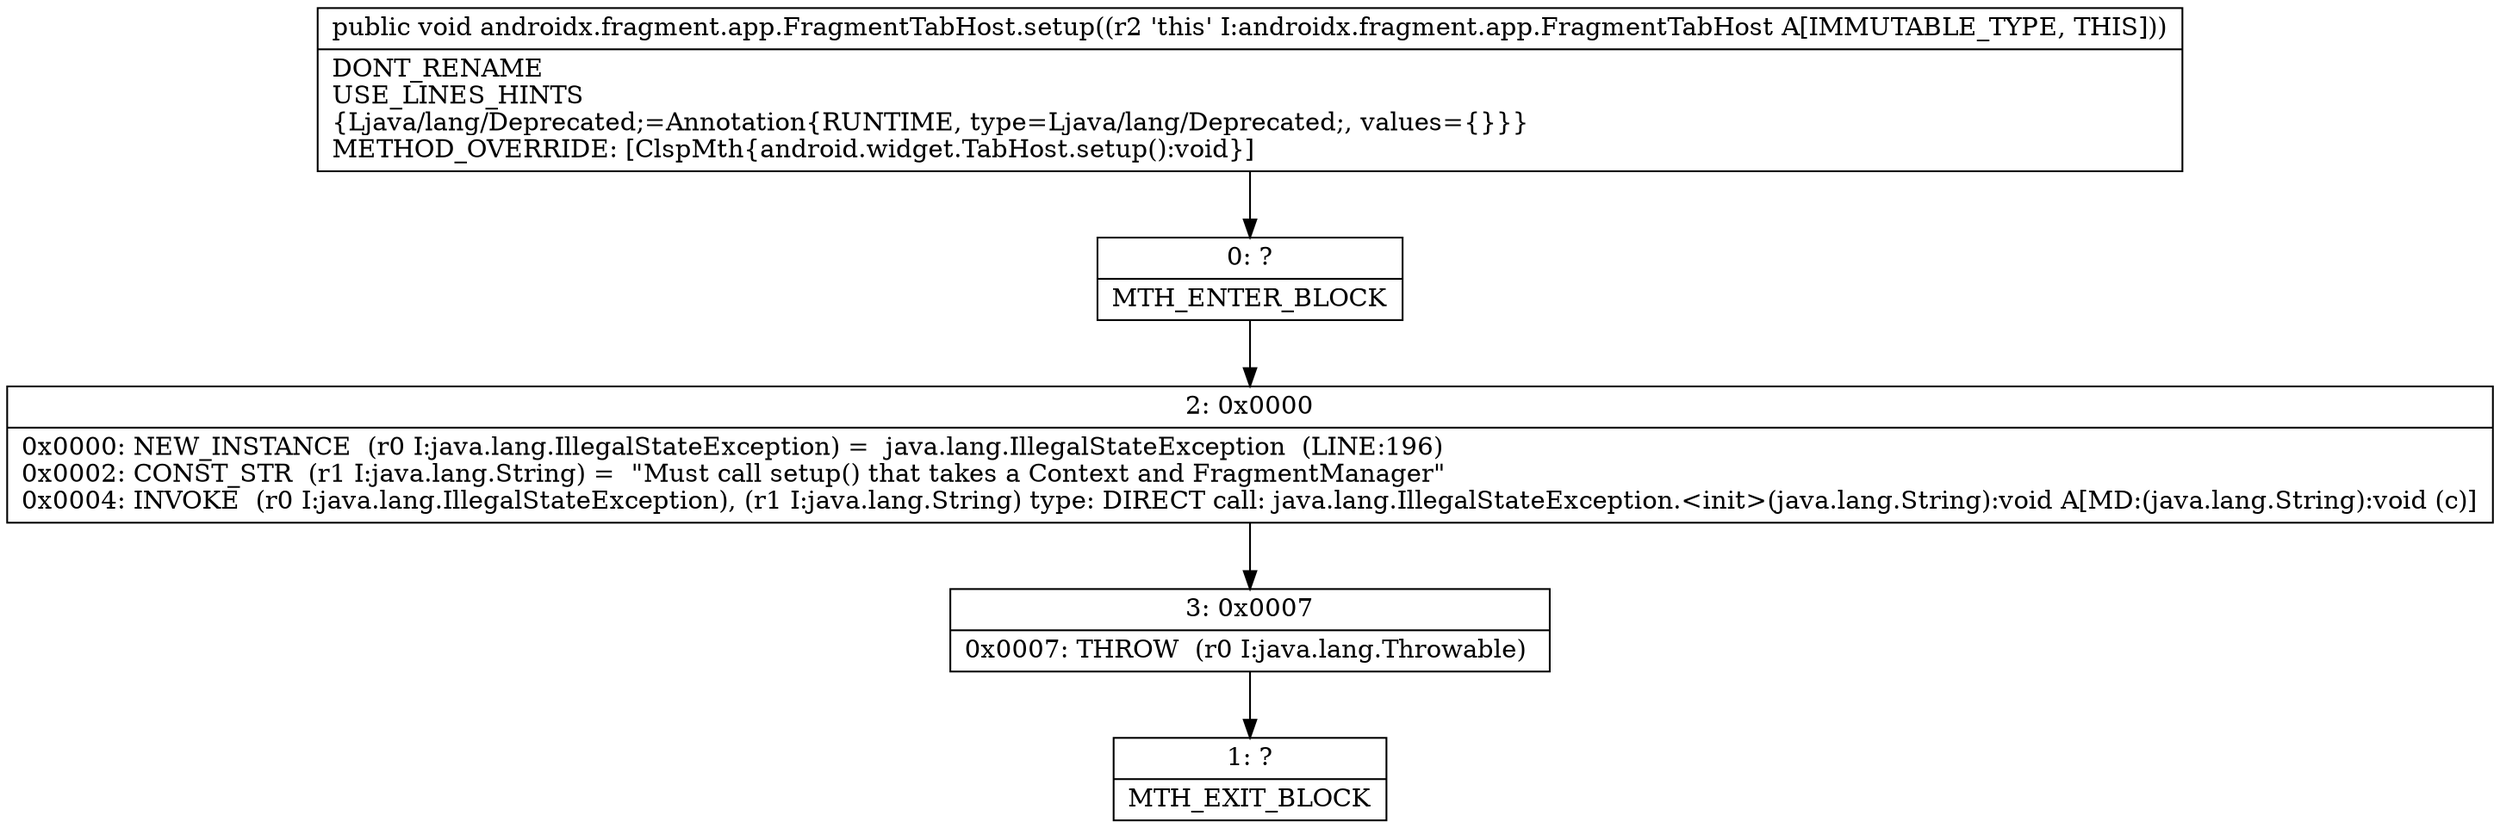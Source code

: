digraph "CFG forandroidx.fragment.app.FragmentTabHost.setup()V" {
Node_0 [shape=record,label="{0\:\ ?|MTH_ENTER_BLOCK\l}"];
Node_2 [shape=record,label="{2\:\ 0x0000|0x0000: NEW_INSTANCE  (r0 I:java.lang.IllegalStateException) =  java.lang.IllegalStateException  (LINE:196)\l0x0002: CONST_STR  (r1 I:java.lang.String) =  \"Must call setup() that takes a Context and FragmentManager\" \l0x0004: INVOKE  (r0 I:java.lang.IllegalStateException), (r1 I:java.lang.String) type: DIRECT call: java.lang.IllegalStateException.\<init\>(java.lang.String):void A[MD:(java.lang.String):void (c)]\l}"];
Node_3 [shape=record,label="{3\:\ 0x0007|0x0007: THROW  (r0 I:java.lang.Throwable) \l}"];
Node_1 [shape=record,label="{1\:\ ?|MTH_EXIT_BLOCK\l}"];
MethodNode[shape=record,label="{public void androidx.fragment.app.FragmentTabHost.setup((r2 'this' I:androidx.fragment.app.FragmentTabHost A[IMMUTABLE_TYPE, THIS]))  | DONT_RENAME\lUSE_LINES_HINTS\l\{Ljava\/lang\/Deprecated;=Annotation\{RUNTIME, type=Ljava\/lang\/Deprecated;, values=\{\}\}\}\lMETHOD_OVERRIDE: [ClspMth\{android.widget.TabHost.setup():void\}]\l}"];
MethodNode -> Node_0;Node_0 -> Node_2;
Node_2 -> Node_3;
Node_3 -> Node_1;
}

